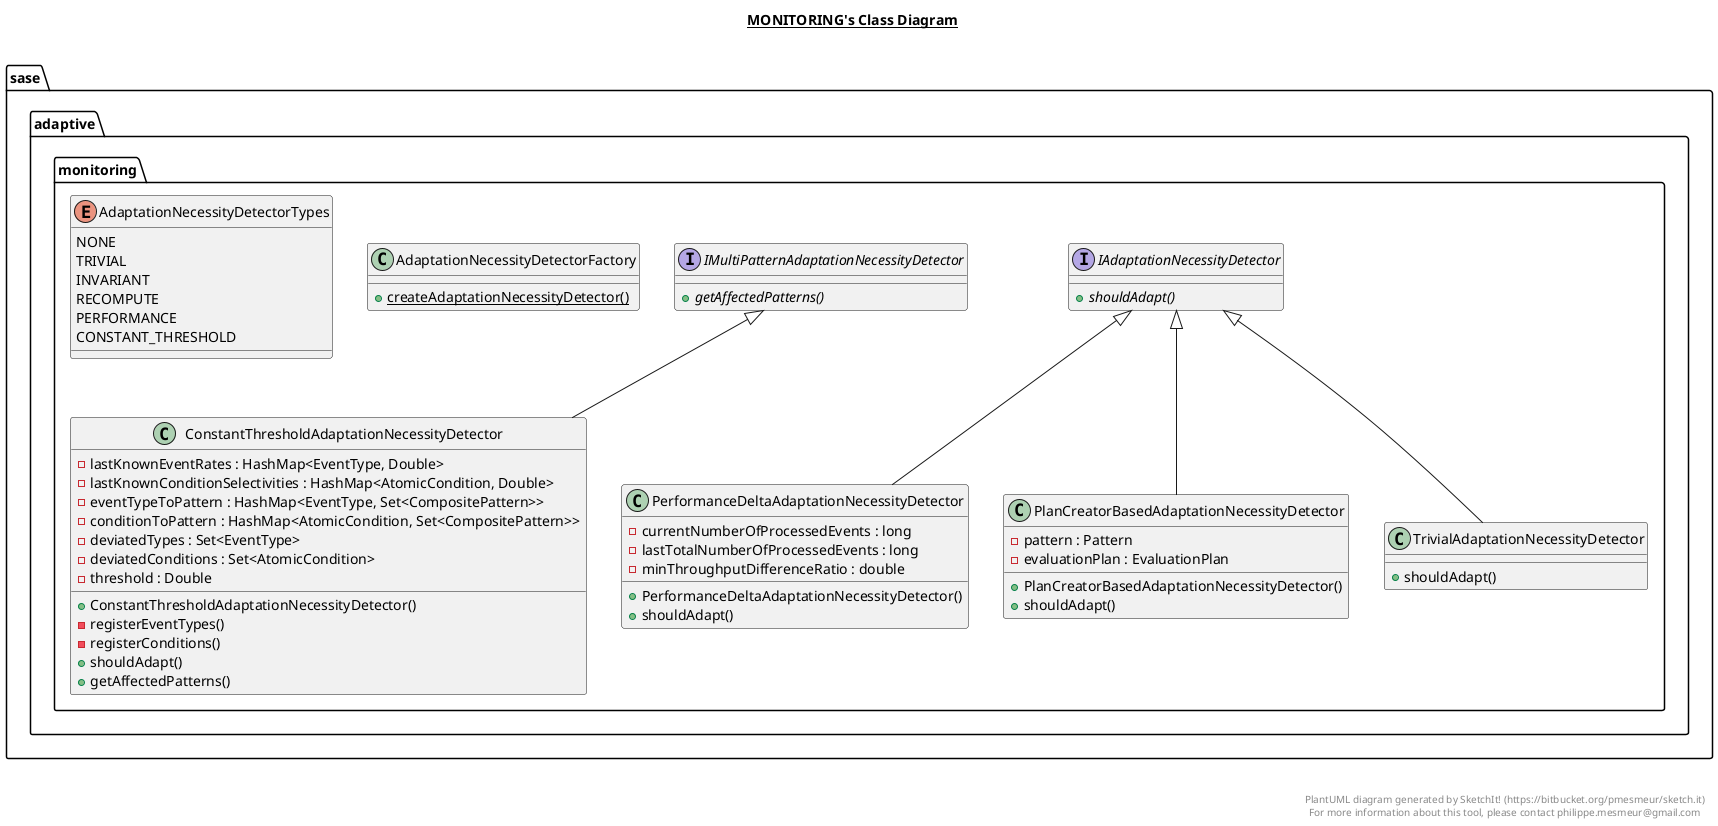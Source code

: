 @startuml

title __MONITORING's Class Diagram__\n

  package sase.adaptive.monitoring {
    class AdaptationNecessityDetectorFactory {
        {static} + createAdaptationNecessityDetector()
    }
  }
  

  package sase.adaptive.monitoring {
    enum AdaptationNecessityDetectorTypes {
      NONE
      TRIVIAL
      INVARIANT
      RECOMPUTE
      PERFORMANCE
      CONSTANT_THRESHOLD
    }
  }
  

  package sase.adaptive.monitoring {
    class ConstantThresholdAdaptationNecessityDetector {
        - lastKnownEventRates : HashMap<EventType, Double>
        - lastKnownConditionSelectivities : HashMap<AtomicCondition, Double>
        - eventTypeToPattern : HashMap<EventType, Set<CompositePattern>>
        - conditionToPattern : HashMap<AtomicCondition, Set<CompositePattern>>
        - deviatedTypes : Set<EventType>
        - deviatedConditions : Set<AtomicCondition>
        - threshold : Double
        + ConstantThresholdAdaptationNecessityDetector()
        - registerEventTypes()
        - registerConditions()
        + shouldAdapt()
        + getAffectedPatterns()
    }
  }
  

  package sase.adaptive.monitoring {
    interface IAdaptationNecessityDetector {
        {abstract} + shouldAdapt()
    }
  }
  

  package sase.adaptive.monitoring {
    interface IMultiPatternAdaptationNecessityDetector {
        {abstract} + getAffectedPatterns()
    }
  }
  

  package sase.adaptive.monitoring {
    class PerformanceDeltaAdaptationNecessityDetector {
        - currentNumberOfProcessedEvents : long
        - lastTotalNumberOfProcessedEvents : long
        - minThroughputDifferenceRatio : double
        + PerformanceDeltaAdaptationNecessityDetector()
        + shouldAdapt()
    }
  }
  

  package sase.adaptive.monitoring {
    class PlanCreatorBasedAdaptationNecessityDetector {
        - pattern : Pattern
        - evaluationPlan : EvaluationPlan
        + PlanCreatorBasedAdaptationNecessityDetector()
        + shouldAdapt()
    }
  }
  

  package sase.adaptive.monitoring {
    class TrivialAdaptationNecessityDetector {
        + shouldAdapt()
    }
  }
  

  ConstantThresholdAdaptationNecessityDetector -up-|> IMultiPatternAdaptationNecessityDetector
  PerformanceDeltaAdaptationNecessityDetector -up-|> IAdaptationNecessityDetector
  PlanCreatorBasedAdaptationNecessityDetector -up-|> IAdaptationNecessityDetector
  TrivialAdaptationNecessityDetector -up-|> IAdaptationNecessityDetector


right footer


PlantUML diagram generated by SketchIt! (https://bitbucket.org/pmesmeur/sketch.it)
For more information about this tool, please contact philippe.mesmeur@gmail.com
endfooter

@enduml
